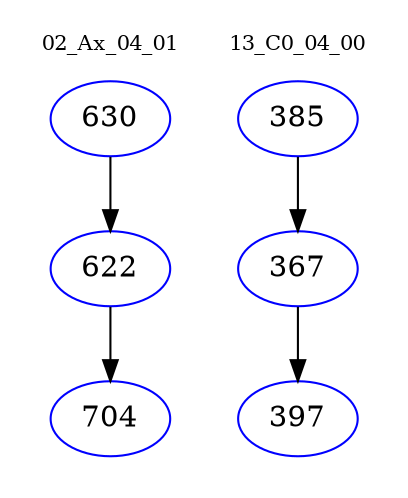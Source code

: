 digraph{
subgraph cluster_0 {
color = white
label = "02_Ax_04_01";
fontsize=10;
T0_630 [label="630", color="blue"]
T0_630 -> T0_622 [color="black"]
T0_622 [label="622", color="blue"]
T0_622 -> T0_704 [color="black"]
T0_704 [label="704", color="blue"]
}
subgraph cluster_1 {
color = white
label = "13_C0_04_00";
fontsize=10;
T1_385 [label="385", color="blue"]
T1_385 -> T1_367 [color="black"]
T1_367 [label="367", color="blue"]
T1_367 -> T1_397 [color="black"]
T1_397 [label="397", color="blue"]
}
}
